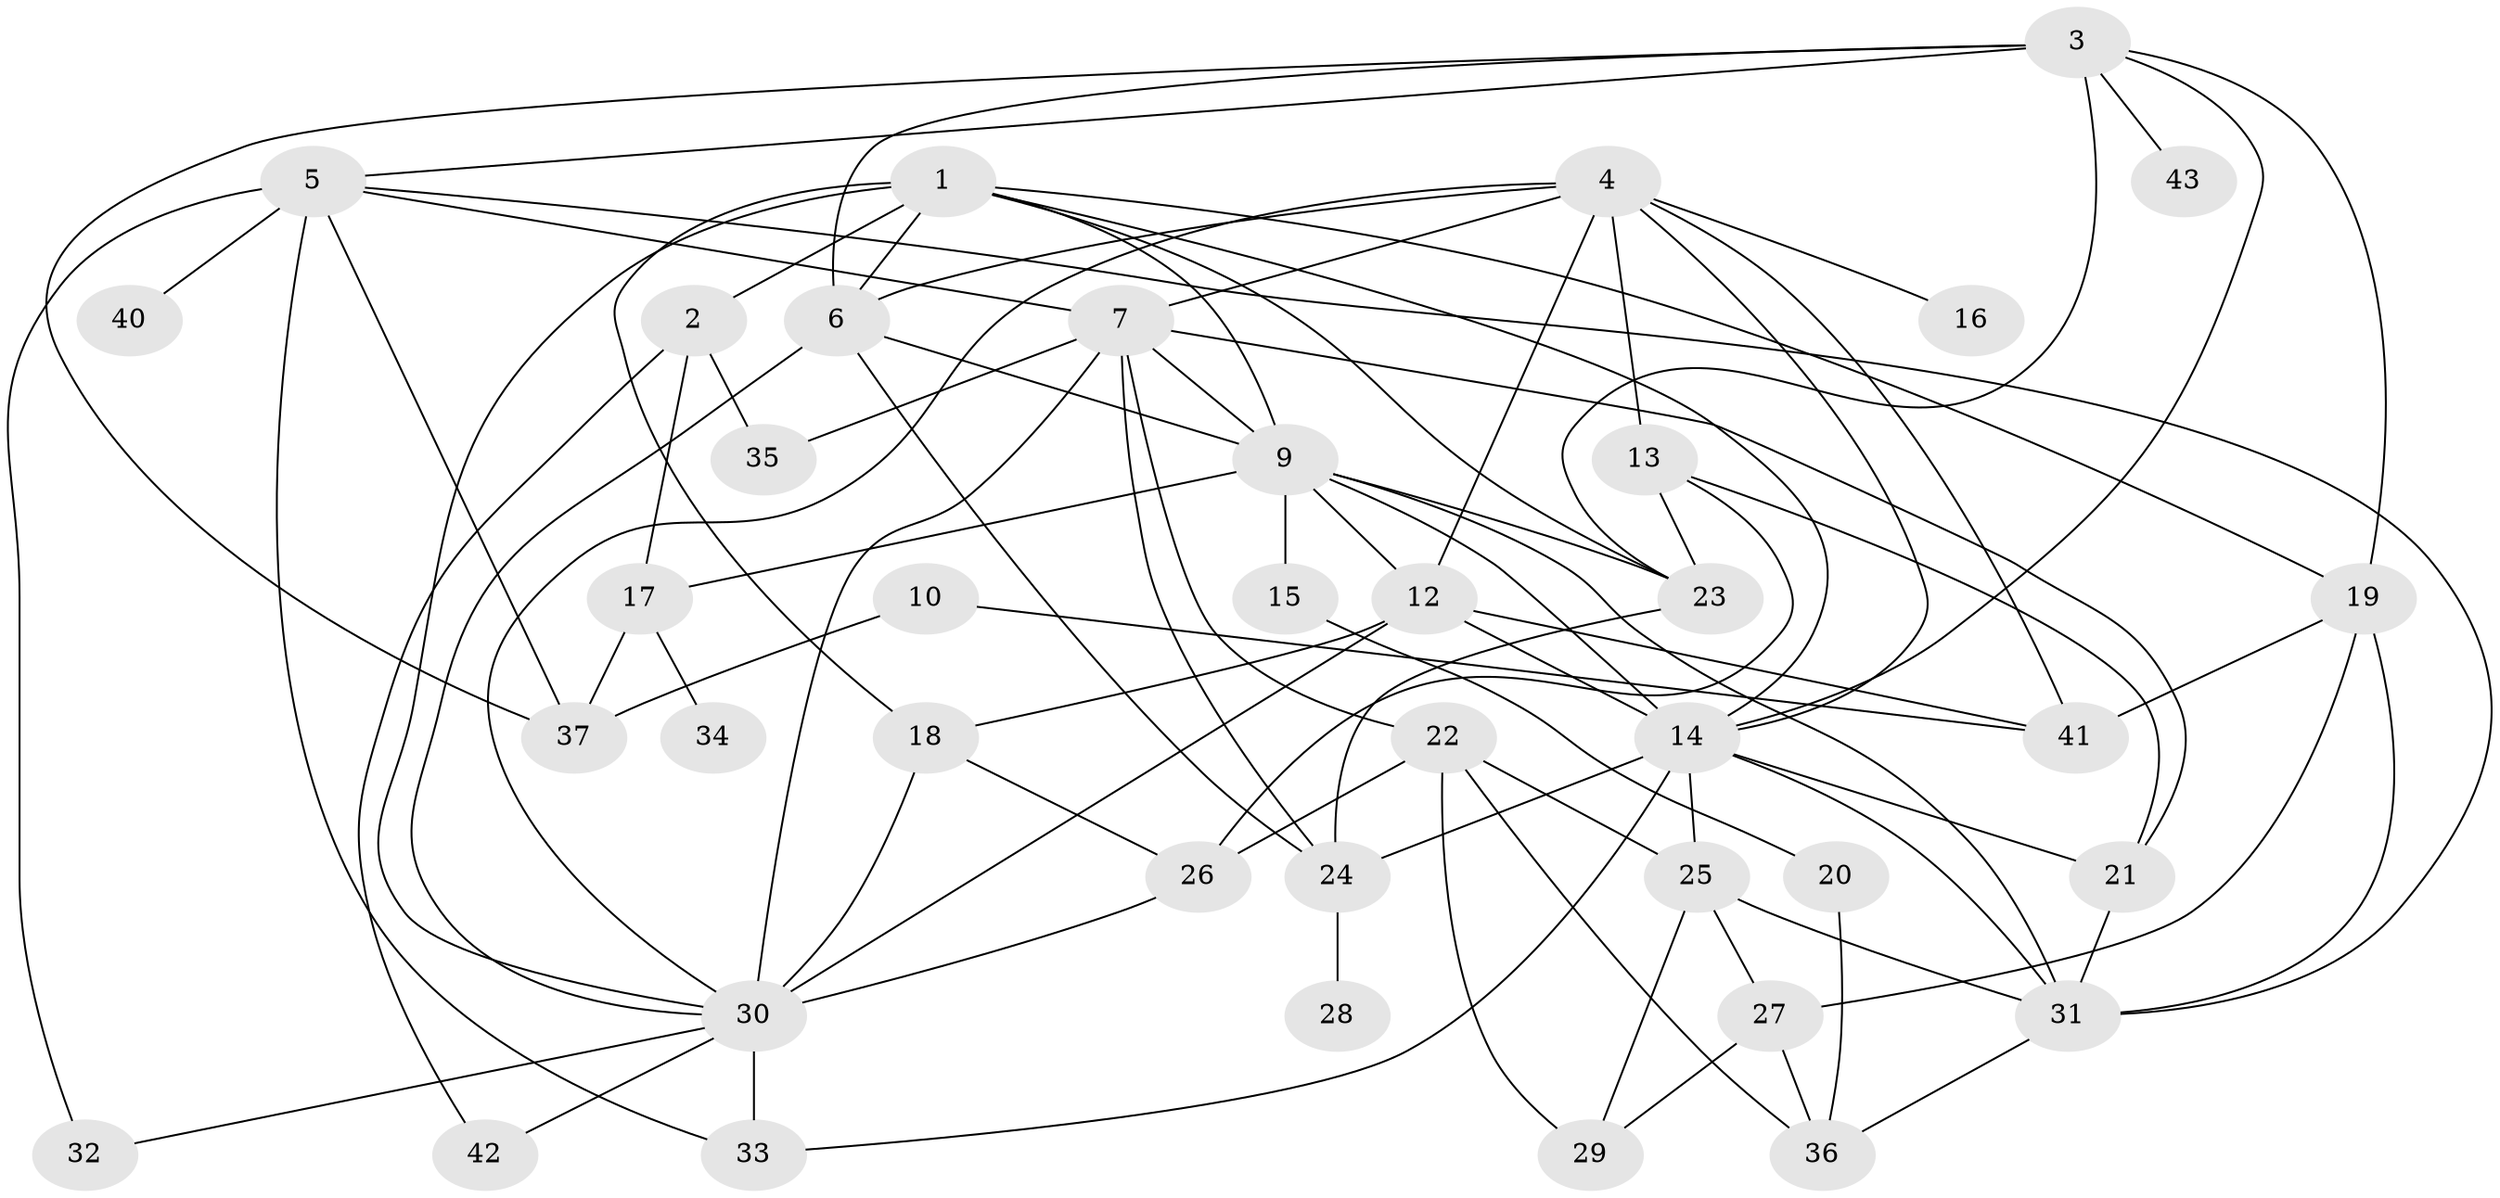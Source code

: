 // original degree distribution, {5: 0.11320754716981132, 4: 0.22641509433962265, 3: 0.2358490566037736, 1: 0.16981132075471697, 9: 0.009433962264150943, 6: 0.03773584905660377, 7: 0.018867924528301886, 2: 0.16981132075471697, 0: 0.018867924528301886}
// Generated by graph-tools (version 1.1) at 2025/48/03/04/25 22:48:20]
// undirected, 39 vertices, 87 edges
graph export_dot {
  node [color=gray90,style=filled];
  1;
  2;
  3;
  4;
  5;
  6;
  7;
  9;
  10;
  12;
  13;
  14;
  15;
  16;
  17;
  18;
  19;
  20;
  21;
  22;
  23;
  24;
  25;
  26;
  27;
  28;
  29;
  30;
  31;
  32;
  33;
  34;
  35;
  36;
  37;
  40;
  41;
  42;
  43;
  1 -- 2 [weight=1.0];
  1 -- 6 [weight=1.0];
  1 -- 9 [weight=1.0];
  1 -- 14 [weight=1.0];
  1 -- 18 [weight=1.0];
  1 -- 19 [weight=1.0];
  1 -- 23 [weight=1.0];
  1 -- 30 [weight=2.0];
  2 -- 17 [weight=1.0];
  2 -- 35 [weight=1.0];
  2 -- 42 [weight=1.0];
  3 -- 5 [weight=1.0];
  3 -- 6 [weight=1.0];
  3 -- 14 [weight=1.0];
  3 -- 19 [weight=1.0];
  3 -- 23 [weight=2.0];
  3 -- 37 [weight=1.0];
  3 -- 43 [weight=1.0];
  4 -- 6 [weight=1.0];
  4 -- 7 [weight=1.0];
  4 -- 12 [weight=1.0];
  4 -- 13 [weight=1.0];
  4 -- 14 [weight=1.0];
  4 -- 16 [weight=1.0];
  4 -- 30 [weight=2.0];
  4 -- 41 [weight=2.0];
  5 -- 7 [weight=1.0];
  5 -- 31 [weight=1.0];
  5 -- 32 [weight=1.0];
  5 -- 33 [weight=1.0];
  5 -- 37 [weight=1.0];
  5 -- 40 [weight=1.0];
  6 -- 9 [weight=1.0];
  6 -- 24 [weight=1.0];
  6 -- 30 [weight=1.0];
  7 -- 9 [weight=2.0];
  7 -- 21 [weight=1.0];
  7 -- 22 [weight=2.0];
  7 -- 24 [weight=1.0];
  7 -- 30 [weight=2.0];
  7 -- 35 [weight=2.0];
  9 -- 12 [weight=1.0];
  9 -- 14 [weight=4.0];
  9 -- 15 [weight=1.0];
  9 -- 17 [weight=1.0];
  9 -- 23 [weight=1.0];
  9 -- 31 [weight=1.0];
  10 -- 37 [weight=1.0];
  10 -- 41 [weight=1.0];
  12 -- 14 [weight=1.0];
  12 -- 18 [weight=1.0];
  12 -- 30 [weight=2.0];
  12 -- 41 [weight=1.0];
  13 -- 21 [weight=1.0];
  13 -- 23 [weight=1.0];
  13 -- 26 [weight=1.0];
  14 -- 21 [weight=2.0];
  14 -- 24 [weight=1.0];
  14 -- 25 [weight=1.0];
  14 -- 31 [weight=1.0];
  14 -- 33 [weight=1.0];
  15 -- 20 [weight=1.0];
  17 -- 34 [weight=1.0];
  17 -- 37 [weight=1.0];
  18 -- 26 [weight=1.0];
  18 -- 30 [weight=2.0];
  19 -- 27 [weight=2.0];
  19 -- 31 [weight=1.0];
  19 -- 41 [weight=1.0];
  20 -- 36 [weight=1.0];
  21 -- 31 [weight=2.0];
  22 -- 25 [weight=1.0];
  22 -- 26 [weight=1.0];
  22 -- 29 [weight=2.0];
  22 -- 36 [weight=1.0];
  23 -- 24 [weight=1.0];
  24 -- 28 [weight=1.0];
  25 -- 27 [weight=1.0];
  25 -- 29 [weight=1.0];
  25 -- 31 [weight=1.0];
  26 -- 30 [weight=1.0];
  27 -- 29 [weight=1.0];
  27 -- 36 [weight=1.0];
  30 -- 32 [weight=1.0];
  30 -- 33 [weight=1.0];
  30 -- 42 [weight=1.0];
  31 -- 36 [weight=1.0];
}

